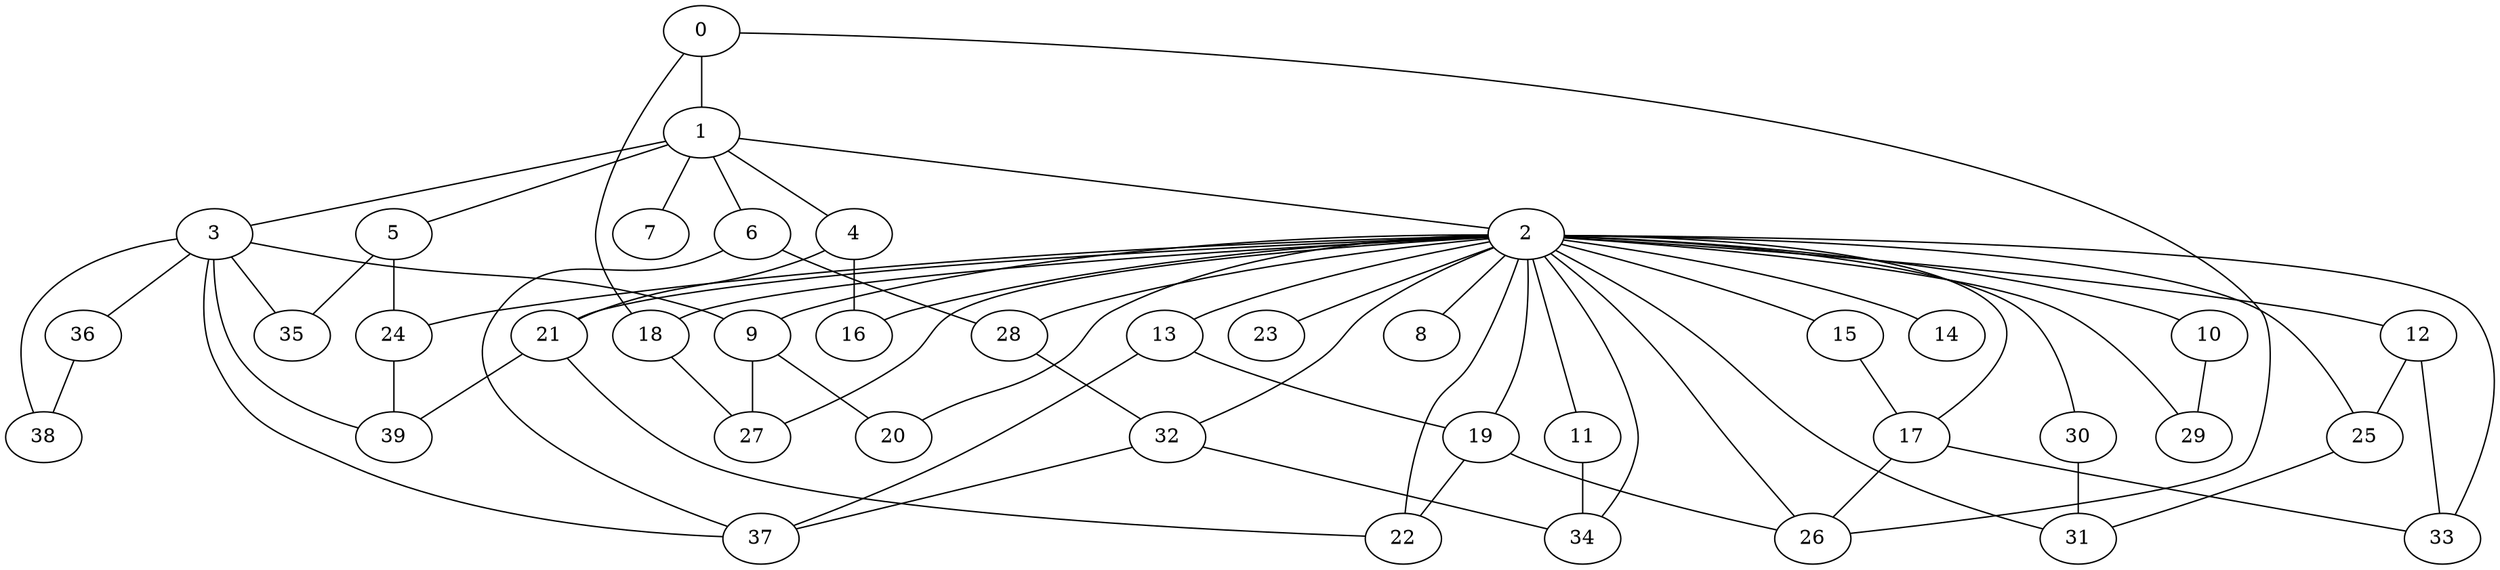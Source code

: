 
graph graphname {
    0 -- 1
0 -- 18
0 -- 26
1 -- 2
1 -- 3
1 -- 4
1 -- 5
1 -- 6
1 -- 7
2 -- 8
2 -- 9
2 -- 10
2 -- 11
2 -- 12
2 -- 13
2 -- 14
2 -- 15
2 -- 16
2 -- 17
2 -- 18
2 -- 19
2 -- 20
2 -- 21
2 -- 22
2 -- 23
2 -- 24
2 -- 25
2 -- 26
2 -- 27
2 -- 28
2 -- 29
2 -- 30
2 -- 31
2 -- 32
2 -- 33
2 -- 34
3 -- 35
3 -- 36
3 -- 37
3 -- 38
3 -- 39
3 -- 9
4 -- 16
4 -- 21
5 -- 35
5 -- 24
6 -- 28
6 -- 37
9 -- 20
9 -- 27
10 -- 29
11 -- 34
12 -- 33
12 -- 25
13 -- 19
13 -- 37
15 -- 17
17 -- 33
17 -- 26
18 -- 27
19 -- 26
19 -- 22
21 -- 39
21 -- 22
24 -- 39
25 -- 31
28 -- 32
30 -- 31
32 -- 37
32 -- 34
36 -- 38

}
